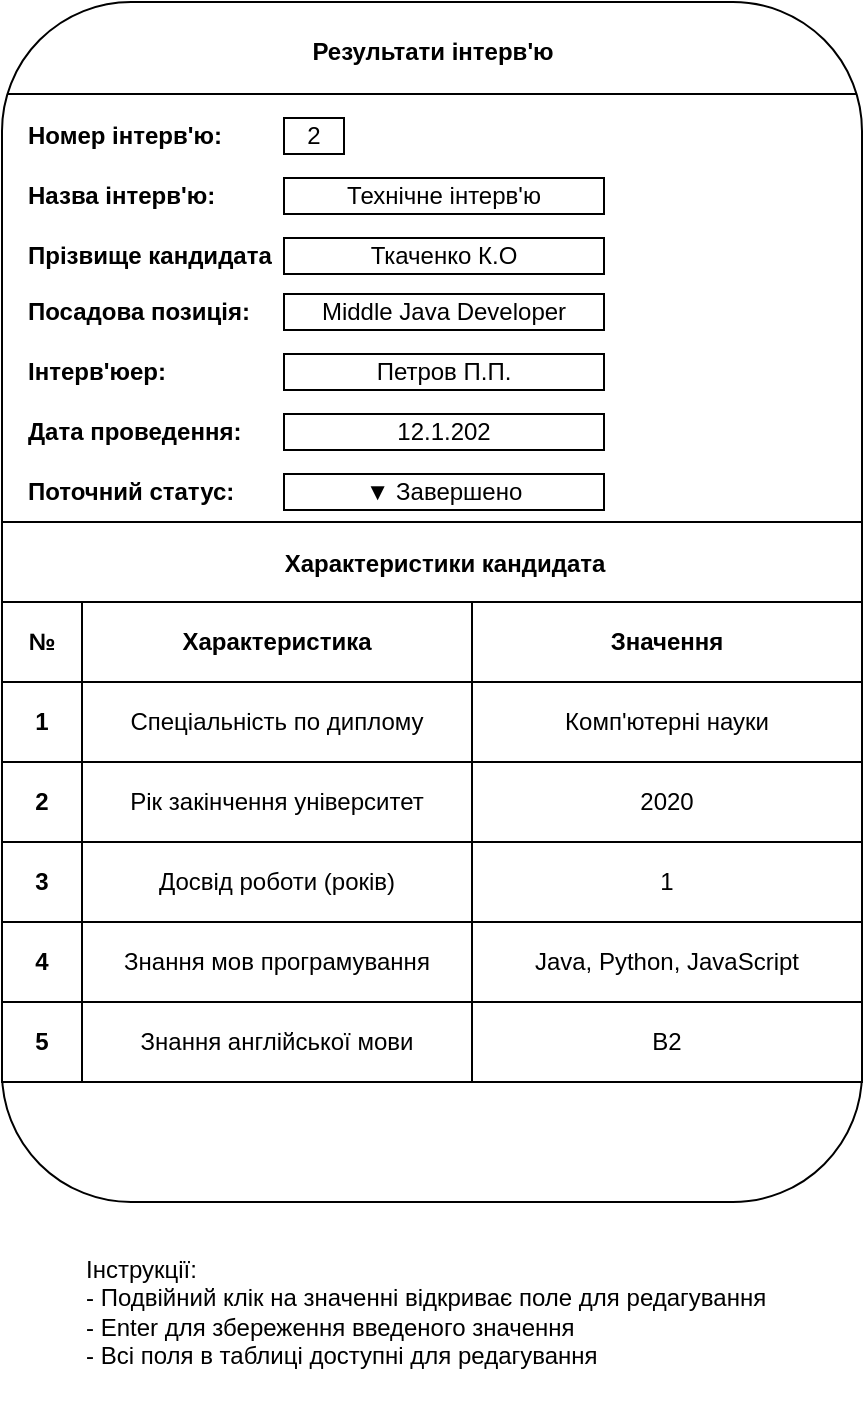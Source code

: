 <mxfile version="25.0.1">
  <diagram name="Page-1" id="s1G-mKYS3tRJ_GC2DI_S">
    <mxGraphModel dx="842" dy="573" grid="1" gridSize="10" guides="1" tooltips="1" connect="1" arrows="1" fold="1" page="1" pageScale="1" pageWidth="850" pageHeight="1100" math="0" shadow="0">
      <root>
        <mxCell id="0" />
        <mxCell id="1" parent="0" />
        <mxCell id="gd7E2B8C0Dgd-W5UGcCu-2" value="" style="rounded=1;whiteSpace=wrap;html=1;flipH=0;flipV=1;container=0;labelBorderColor=none;" vertex="1" parent="1">
          <mxGeometry x="149" y="300" width="430" height="600" as="geometry" />
        </mxCell>
        <mxCell id="gd7E2B8C0Dgd-W5UGcCu-3" value="" style="line;strokeWidth=1;rotatable=0;dashed=0;labelPosition=right;align=left;verticalAlign=middle;spacingTop=0;spacingLeft=6;points=[];portConstraint=eastwest;" vertex="1" parent="1">
          <mxGeometry x="151.5" y="340" width="425" height="12" as="geometry" />
        </mxCell>
        <mxCell id="gd7E2B8C0Dgd-W5UGcCu-4" value="&lt;b&gt;Результати інтерв&#39;ю&lt;/b&gt;" style="text;html=1;align=center;verticalAlign=middle;resizable=0;points=[];autosize=1;strokeColor=none;fillColor=none;" vertex="1" parent="1">
          <mxGeometry x="294" y="310" width="140" height="30" as="geometry" />
        </mxCell>
        <mxCell id="gd7E2B8C0Dgd-W5UGcCu-5" value="&lt;b&gt;Номер інтерв&#39;ю:&lt;/b&gt;" style="text;html=1;align=left;verticalAlign=middle;resizable=0;points=[];autosize=1;strokeColor=none;fillColor=none;" vertex="1" parent="1">
          <mxGeometry x="160" y="352" width="120" height="30" as="geometry" />
        </mxCell>
        <mxCell id="gd7E2B8C0Dgd-W5UGcCu-6" value="&lt;b&gt;Назва інтерв&#39;ю:&lt;/b&gt;" style="text;html=1;align=left;verticalAlign=middle;resizable=0;points=[];autosize=1;strokeColor=none;fillColor=none;" vertex="1" parent="1">
          <mxGeometry x="160" y="382" width="120" height="30" as="geometry" />
        </mxCell>
        <mxCell id="gd7E2B8C0Dgd-W5UGcCu-7" value="&lt;b&gt;Посадова позиція:&lt;/b&gt;" style="text;html=1;align=left;verticalAlign=middle;resizable=0;points=[];autosize=1;strokeColor=none;fillColor=none;" vertex="1" parent="1">
          <mxGeometry x="160" y="440" width="130" height="30" as="geometry" />
        </mxCell>
        <mxCell id="gd7E2B8C0Dgd-W5UGcCu-8" value="&lt;b&gt;Інтерв&#39;юер:&lt;/b&gt;" style="text;html=1;align=left;verticalAlign=middle;resizable=0;points=[];autosize=1;strokeColor=none;fillColor=none;" vertex="1" parent="1">
          <mxGeometry x="160" y="470" width="90" height="30" as="geometry" />
        </mxCell>
        <mxCell id="gd7E2B8C0Dgd-W5UGcCu-9" value="&lt;b&gt;Дата проведення:&lt;/b&gt;" style="text;html=1;align=left;verticalAlign=middle;resizable=0;points=[];autosize=1;strokeColor=none;fillColor=none;" vertex="1" parent="1">
          <mxGeometry x="160" y="500" width="130" height="30" as="geometry" />
        </mxCell>
        <mxCell id="gd7E2B8C0Dgd-W5UGcCu-10" value="&lt;b&gt;Поточний статус: &lt;/b&gt;" style="text;html=1;align=left;verticalAlign=middle;resizable=0;points=[];autosize=1;strokeColor=none;fillColor=none;" vertex="1" parent="1">
          <mxGeometry x="160" y="530" width="130" height="30" as="geometry" />
        </mxCell>
        <mxCell id="gd7E2B8C0Dgd-W5UGcCu-12" value="2" style="rounded=0;whiteSpace=wrap;html=1;" vertex="1" parent="1">
          <mxGeometry x="290" y="358" width="30" height="18" as="geometry" />
        </mxCell>
        <mxCell id="gd7E2B8C0Dgd-W5UGcCu-13" value="Технічне інтерв&#39;ю" style="rounded=0;whiteSpace=wrap;html=1;" vertex="1" parent="1">
          <mxGeometry x="290" y="388" width="160" height="18" as="geometry" />
        </mxCell>
        <mxCell id="gd7E2B8C0Dgd-W5UGcCu-14" value="Ткаченко К.О" style="rounded=0;whiteSpace=wrap;html=1;" vertex="1" parent="1">
          <mxGeometry x="290" y="418" width="160" height="18" as="geometry" />
        </mxCell>
        <mxCell id="gd7E2B8C0Dgd-W5UGcCu-15" value="Middle Java Developer" style="rounded=0;whiteSpace=wrap;html=1;" vertex="1" parent="1">
          <mxGeometry x="290" y="446" width="160" height="18" as="geometry" />
        </mxCell>
        <mxCell id="gd7E2B8C0Dgd-W5UGcCu-16" value="Петров П.П." style="rounded=0;whiteSpace=wrap;html=1;" vertex="1" parent="1">
          <mxGeometry x="290" y="476" width="160" height="18" as="geometry" />
        </mxCell>
        <mxCell id="gd7E2B8C0Dgd-W5UGcCu-17" value="&lt;b&gt;Прізвище кандидата&lt;/b&gt;" style="text;html=1;align=left;verticalAlign=middle;resizable=0;points=[];autosize=1;strokeColor=none;fillColor=none;" vertex="1" parent="1">
          <mxGeometry x="160" y="412" width="150" height="30" as="geometry" />
        </mxCell>
        <mxCell id="gd7E2B8C0Dgd-W5UGcCu-18" value="12.1.202" style="rounded=0;whiteSpace=wrap;html=1;" vertex="1" parent="1">
          <mxGeometry x="290" y="506" width="160" height="18" as="geometry" />
        </mxCell>
        <mxCell id="gd7E2B8C0Dgd-W5UGcCu-19" value="▼ Завершено" style="rounded=0;whiteSpace=wrap;html=1;" vertex="1" parent="1">
          <mxGeometry x="290" y="536" width="160" height="18" as="geometry" />
        </mxCell>
        <mxCell id="gd7E2B8C0Dgd-W5UGcCu-20" value="" style="line;strokeWidth=1;rotatable=0;dashed=0;labelPosition=right;align=left;verticalAlign=middle;spacingTop=0;spacingLeft=6;points=[];portConstraint=eastwest;" vertex="1" parent="1">
          <mxGeometry x="149" y="554" width="430" height="12" as="geometry" />
        </mxCell>
        <mxCell id="gd7E2B8C0Dgd-W5UGcCu-21" value="&lt;b&gt;Характеристики кандидата&lt;/b&gt;" style="text;html=1;align=center;verticalAlign=middle;resizable=0;points=[];autosize=1;strokeColor=none;fillColor=none;" vertex="1" parent="1">
          <mxGeometry x="280" y="566" width="180" height="30" as="geometry" />
        </mxCell>
        <mxCell id="gd7E2B8C0Dgd-W5UGcCu-23" value="&lt;b&gt;№&lt;/b&gt;" style="rounded=0;whiteSpace=wrap;html=1;" vertex="1" parent="1">
          <mxGeometry x="149" y="600" width="40" height="40" as="geometry" />
        </mxCell>
        <mxCell id="gd7E2B8C0Dgd-W5UGcCu-25" value="&lt;b&gt;Характеристика&lt;/b&gt;" style="rounded=0;whiteSpace=wrap;html=1;" vertex="1" parent="1">
          <mxGeometry x="189" y="600" width="195" height="40" as="geometry" />
        </mxCell>
        <mxCell id="gd7E2B8C0Dgd-W5UGcCu-26" value="&lt;b&gt;Значення&lt;/b&gt;" style="rounded=0;whiteSpace=wrap;html=1;" vertex="1" parent="1">
          <mxGeometry x="384" y="600" width="195" height="40" as="geometry" />
        </mxCell>
        <mxCell id="gd7E2B8C0Dgd-W5UGcCu-28" value="&lt;b&gt;1&lt;/b&gt;" style="rounded=0;whiteSpace=wrap;html=1;" vertex="1" parent="1">
          <mxGeometry x="149" y="640" width="40" height="40" as="geometry" />
        </mxCell>
        <mxCell id="gd7E2B8C0Dgd-W5UGcCu-29" value="Спеціальність по диплому" style="rounded=0;whiteSpace=wrap;html=1;" vertex="1" parent="1">
          <mxGeometry x="189" y="640" width="195" height="40" as="geometry" />
        </mxCell>
        <mxCell id="gd7E2B8C0Dgd-W5UGcCu-30" value="Комп&#39;ютерні науки" style="rounded=0;whiteSpace=wrap;html=1;" vertex="1" parent="1">
          <mxGeometry x="384" y="640" width="195" height="40" as="geometry" />
        </mxCell>
        <mxCell id="gd7E2B8C0Dgd-W5UGcCu-31" value="&lt;b&gt;2&lt;/b&gt;" style="rounded=0;whiteSpace=wrap;html=1;" vertex="1" parent="1">
          <mxGeometry x="149" y="680" width="40" height="40" as="geometry" />
        </mxCell>
        <mxCell id="gd7E2B8C0Dgd-W5UGcCu-32" value="Рік закінчення університет" style="rounded=0;whiteSpace=wrap;html=1;" vertex="1" parent="1">
          <mxGeometry x="189" y="680" width="195" height="40" as="geometry" />
        </mxCell>
        <mxCell id="gd7E2B8C0Dgd-W5UGcCu-33" value="2020" style="rounded=0;whiteSpace=wrap;html=1;" vertex="1" parent="1">
          <mxGeometry x="384" y="680" width="195" height="40" as="geometry" />
        </mxCell>
        <mxCell id="gd7E2B8C0Dgd-W5UGcCu-34" value="&lt;b&gt;3&lt;/b&gt;" style="rounded=0;whiteSpace=wrap;html=1;" vertex="1" parent="1">
          <mxGeometry x="149" y="720" width="40" height="40" as="geometry" />
        </mxCell>
        <mxCell id="gd7E2B8C0Dgd-W5UGcCu-35" value="Досвід роботи (років)" style="rounded=0;whiteSpace=wrap;html=1;" vertex="1" parent="1">
          <mxGeometry x="189" y="720" width="195" height="40" as="geometry" />
        </mxCell>
        <mxCell id="gd7E2B8C0Dgd-W5UGcCu-36" value="1" style="rounded=0;whiteSpace=wrap;html=1;" vertex="1" parent="1">
          <mxGeometry x="384" y="720" width="195" height="40" as="geometry" />
        </mxCell>
        <mxCell id="gd7E2B8C0Dgd-W5UGcCu-37" value="&lt;b&gt;4&lt;/b&gt;" style="rounded=0;whiteSpace=wrap;html=1;" vertex="1" parent="1">
          <mxGeometry x="149" y="760" width="40" height="40" as="geometry" />
        </mxCell>
        <mxCell id="gd7E2B8C0Dgd-W5UGcCu-38" value="Знання мов програмування" style="rounded=0;whiteSpace=wrap;html=1;" vertex="1" parent="1">
          <mxGeometry x="189" y="760" width="195" height="40" as="geometry" />
        </mxCell>
        <mxCell id="gd7E2B8C0Dgd-W5UGcCu-39" value="Java, Python, JavaScript" style="rounded=0;whiteSpace=wrap;html=1;" vertex="1" parent="1">
          <mxGeometry x="384" y="760" width="195" height="40" as="geometry" />
        </mxCell>
        <mxCell id="gd7E2B8C0Dgd-W5UGcCu-40" value="&lt;b&gt;5&lt;/b&gt;" style="rounded=0;whiteSpace=wrap;html=1;" vertex="1" parent="1">
          <mxGeometry x="149" y="800" width="40" height="40" as="geometry" />
        </mxCell>
        <mxCell id="gd7E2B8C0Dgd-W5UGcCu-41" value="Знання англійської мови" style="rounded=0;whiteSpace=wrap;html=1;" vertex="1" parent="1">
          <mxGeometry x="189" y="800" width="195" height="40" as="geometry" />
        </mxCell>
        <mxCell id="gd7E2B8C0Dgd-W5UGcCu-42" value="B2" style="rounded=0;whiteSpace=wrap;html=1;" vertex="1" parent="1">
          <mxGeometry x="384" y="800" width="195" height="40" as="geometry" />
        </mxCell>
        <mxCell id="gd7E2B8C0Dgd-W5UGcCu-44" value="&lt;span&gt;Інструкції:&#xa;&lt;/span&gt;&lt;span&gt;- Подвійний клік на значенні відкриває поле для редагування&#xa;&lt;/span&gt;&lt;span&gt;- Enter для збереження введеного значення&#xa;&lt;/span&gt;&lt;span&gt;- Всі поля в таблиці доступні для редагування&lt;/span&gt;" style="text;whiteSpace=wrap;html=1;" vertex="1" parent="1">
          <mxGeometry x="189" y="920" width="370" height="80" as="geometry" />
        </mxCell>
      </root>
    </mxGraphModel>
  </diagram>
</mxfile>
